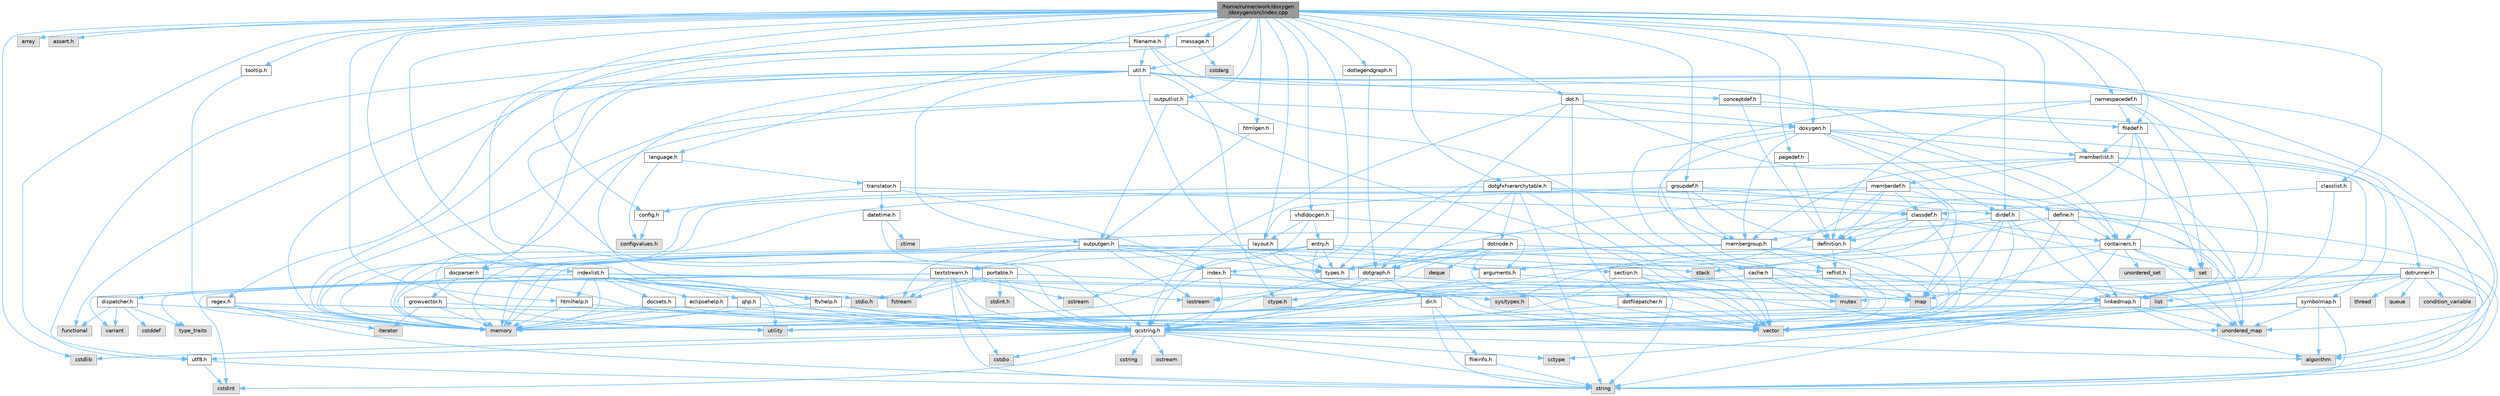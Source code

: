 digraph "/home/runner/work/doxygen/doxygen/src/index.cpp"
{
 // INTERACTIVE_SVG=YES
 // LATEX_PDF_SIZE
  bgcolor="transparent";
  edge [fontname=Helvetica,fontsize=10,labelfontname=Helvetica,labelfontsize=10];
  node [fontname=Helvetica,fontsize=10,shape=box,height=0.2,width=0.4];
  Node1 [label="/home/runner/work/doxygen\l/doxygen/src/index.cpp",height=0.2,width=0.4,color="gray40", fillcolor="grey60", style="filled", fontcolor="black",tooltip="This file contains functions for the various index pages."];
  Node1 -> Node2 [color="steelblue1",style="solid"];
  Node2 [label="cstdlib",height=0.2,width=0.4,color="grey60", fillcolor="#E0E0E0", style="filled",tooltip=" "];
  Node1 -> Node3 [color="steelblue1",style="solid"];
  Node3 [label="array",height=0.2,width=0.4,color="grey60", fillcolor="#E0E0E0", style="filled",tooltip=" "];
  Node1 -> Node4 [color="steelblue1",style="solid"];
  Node4 [label="assert.h",height=0.2,width=0.4,color="grey60", fillcolor="#E0E0E0", style="filled",tooltip=" "];
  Node1 -> Node5 [color="steelblue1",style="solid"];
  Node5 [label="message.h",height=0.2,width=0.4,color="grey40", fillcolor="white", style="filled",URL="$d2/d0d/message_8h.html",tooltip=" "];
  Node5 -> Node6 [color="steelblue1",style="solid"];
  Node6 [label="cstdarg",height=0.2,width=0.4,color="grey60", fillcolor="#E0E0E0", style="filled",tooltip=" "];
  Node5 -> Node7 [color="steelblue1",style="solid"];
  Node7 [label="qcstring.h",height=0.2,width=0.4,color="grey40", fillcolor="white", style="filled",URL="$d7/d5c/qcstring_8h.html",tooltip=" "];
  Node7 -> Node8 [color="steelblue1",style="solid"];
  Node8 [label="string",height=0.2,width=0.4,color="grey60", fillcolor="#E0E0E0", style="filled",tooltip=" "];
  Node7 -> Node9 [color="steelblue1",style="solid"];
  Node9 [label="algorithm",height=0.2,width=0.4,color="grey60", fillcolor="#E0E0E0", style="filled",tooltip=" "];
  Node7 -> Node10 [color="steelblue1",style="solid"];
  Node10 [label="cctype",height=0.2,width=0.4,color="grey60", fillcolor="#E0E0E0", style="filled",tooltip=" "];
  Node7 -> Node11 [color="steelblue1",style="solid"];
  Node11 [label="cstring",height=0.2,width=0.4,color="grey60", fillcolor="#E0E0E0", style="filled",tooltip=" "];
  Node7 -> Node12 [color="steelblue1",style="solid"];
  Node12 [label="cstdio",height=0.2,width=0.4,color="grey60", fillcolor="#E0E0E0", style="filled",tooltip=" "];
  Node7 -> Node2 [color="steelblue1",style="solid"];
  Node7 -> Node13 [color="steelblue1",style="solid"];
  Node13 [label="cstdint",height=0.2,width=0.4,color="grey60", fillcolor="#E0E0E0", style="filled",tooltip=" "];
  Node7 -> Node14 [color="steelblue1",style="solid"];
  Node14 [label="ostream",height=0.2,width=0.4,color="grey60", fillcolor="#E0E0E0", style="filled",tooltip=" "];
  Node7 -> Node15 [color="steelblue1",style="solid"];
  Node15 [label="utf8.h",height=0.2,width=0.4,color="grey40", fillcolor="white", style="filled",URL="$db/d7c/utf8_8h.html",tooltip="Various UTF8 related helper functions."];
  Node15 -> Node13 [color="steelblue1",style="solid"];
  Node15 -> Node8 [color="steelblue1",style="solid"];
  Node1 -> Node16 [color="steelblue1",style="solid"];
  Node16 [label="index.h",height=0.2,width=0.4,color="grey40", fillcolor="white", style="filled",URL="$d1/db5/index_8h.html",tooltip=" "];
  Node16 -> Node17 [color="steelblue1",style="solid"];
  Node17 [label="memory",height=0.2,width=0.4,color="grey60", fillcolor="#E0E0E0", style="filled",tooltip=" "];
  Node16 -> Node18 [color="steelblue1",style="solid"];
  Node18 [label="vector",height=0.2,width=0.4,color="grey60", fillcolor="#E0E0E0", style="filled",tooltip=" "];
  Node16 -> Node19 [color="steelblue1",style="solid"];
  Node19 [label="map",height=0.2,width=0.4,color="grey60", fillcolor="#E0E0E0", style="filled",tooltip=" "];
  Node16 -> Node7 [color="steelblue1",style="solid"];
  Node1 -> Node20 [color="steelblue1",style="solid"];
  Node20 [label="indexlist.h",height=0.2,width=0.4,color="grey40", fillcolor="white", style="filled",URL="$d5/d61/indexlist_8h.html",tooltip=" "];
  Node20 -> Node21 [color="steelblue1",style="solid"];
  Node21 [label="utility",height=0.2,width=0.4,color="grey60", fillcolor="#E0E0E0", style="filled",tooltip=" "];
  Node20 -> Node18 [color="steelblue1",style="solid"];
  Node20 -> Node17 [color="steelblue1",style="solid"];
  Node20 -> Node22 [color="steelblue1",style="solid"];
  Node22 [label="mutex",height=0.2,width=0.4,color="grey60", fillcolor="#E0E0E0", style="filled",tooltip=" "];
  Node20 -> Node23 [color="steelblue1",style="solid"];
  Node23 [label="variant",height=0.2,width=0.4,color="grey60", fillcolor="#E0E0E0", style="filled",tooltip=" "];
  Node20 -> Node7 [color="steelblue1",style="solid"];
  Node20 -> Node24 [color="steelblue1",style="solid"];
  Node24 [label="dispatcher.h",height=0.2,width=0.4,color="grey40", fillcolor="white", style="filled",URL="$da/d73/dispatcher_8h.html",tooltip=" "];
  Node24 -> Node25 [color="steelblue1",style="solid"];
  Node25 [label="cstddef",height=0.2,width=0.4,color="grey60", fillcolor="#E0E0E0", style="filled",tooltip=" "];
  Node24 -> Node21 [color="steelblue1",style="solid"];
  Node24 -> Node26 [color="steelblue1",style="solid"];
  Node26 [label="functional",height=0.2,width=0.4,color="grey60", fillcolor="#E0E0E0", style="filled",tooltip=" "];
  Node24 -> Node23 [color="steelblue1",style="solid"];
  Node24 -> Node27 [color="steelblue1",style="solid"];
  Node27 [label="type_traits",height=0.2,width=0.4,color="grey60", fillcolor="#E0E0E0", style="filled",tooltip=" "];
  Node20 -> Node28 [color="steelblue1",style="solid"];
  Node28 [label="docsets.h",height=0.2,width=0.4,color="grey40", fillcolor="white", style="filled",URL="$d1/db2/docsets_8h.html",tooltip=" "];
  Node28 -> Node17 [color="steelblue1",style="solid"];
  Node28 -> Node7 [color="steelblue1",style="solid"];
  Node20 -> Node29 [color="steelblue1",style="solid"];
  Node29 [label="eclipsehelp.h",height=0.2,width=0.4,color="grey40", fillcolor="white", style="filled",URL="$db/d9e/eclipsehelp_8h.html",tooltip=" "];
  Node29 -> Node17 [color="steelblue1",style="solid"];
  Node29 -> Node7 [color="steelblue1",style="solid"];
  Node20 -> Node30 [color="steelblue1",style="solid"];
  Node30 [label="ftvhelp.h",height=0.2,width=0.4,color="grey40", fillcolor="white", style="filled",URL="$d2/d4a/ftvhelp_8h.html",tooltip=" "];
  Node30 -> Node17 [color="steelblue1",style="solid"];
  Node30 -> Node18 [color="steelblue1",style="solid"];
  Node30 -> Node7 [color="steelblue1",style="solid"];
  Node20 -> Node31 [color="steelblue1",style="solid"];
  Node31 [label="htmlhelp.h",height=0.2,width=0.4,color="grey40", fillcolor="white", style="filled",URL="$d8/dc3/htmlhelp_8h.html",tooltip=" "];
  Node31 -> Node17 [color="steelblue1",style="solid"];
  Node31 -> Node7 [color="steelblue1",style="solid"];
  Node20 -> Node32 [color="steelblue1",style="solid"];
  Node32 [label="qhp.h",height=0.2,width=0.4,color="grey40", fillcolor="white", style="filled",URL="$dc/d20/qhp_8h.html",tooltip=" "];
  Node32 -> Node17 [color="steelblue1",style="solid"];
  Node32 -> Node7 [color="steelblue1",style="solid"];
  Node1 -> Node33 [color="steelblue1",style="solid"];
  Node33 [label="doxygen.h",height=0.2,width=0.4,color="grey40", fillcolor="white", style="filled",URL="$d1/da1/doxygen_8h.html",tooltip=" "];
  Node33 -> Node22 [color="steelblue1",style="solid"];
  Node33 -> Node34 [color="steelblue1",style="solid"];
  Node34 [label="containers.h",height=0.2,width=0.4,color="grey40", fillcolor="white", style="filled",URL="$d5/d75/containers_8h.html",tooltip=" "];
  Node34 -> Node18 [color="steelblue1",style="solid"];
  Node34 -> Node8 [color="steelblue1",style="solid"];
  Node34 -> Node35 [color="steelblue1",style="solid"];
  Node35 [label="set",height=0.2,width=0.4,color="grey60", fillcolor="#E0E0E0", style="filled",tooltip=" "];
  Node34 -> Node19 [color="steelblue1",style="solid"];
  Node34 -> Node36 [color="steelblue1",style="solid"];
  Node36 [label="unordered_set",height=0.2,width=0.4,color="grey60", fillcolor="#E0E0E0", style="filled",tooltip=" "];
  Node34 -> Node37 [color="steelblue1",style="solid"];
  Node37 [label="unordered_map",height=0.2,width=0.4,color="grey60", fillcolor="#E0E0E0", style="filled",tooltip=" "];
  Node34 -> Node38 [color="steelblue1",style="solid"];
  Node38 [label="stack",height=0.2,width=0.4,color="grey60", fillcolor="#E0E0E0", style="filled",tooltip=" "];
  Node33 -> Node39 [color="steelblue1",style="solid"];
  Node39 [label="membergroup.h",height=0.2,width=0.4,color="grey40", fillcolor="white", style="filled",URL="$d9/d11/membergroup_8h.html",tooltip=" "];
  Node39 -> Node18 [color="steelblue1",style="solid"];
  Node39 -> Node19 [color="steelblue1",style="solid"];
  Node39 -> Node17 [color="steelblue1",style="solid"];
  Node39 -> Node40 [color="steelblue1",style="solid"];
  Node40 [label="types.h",height=0.2,width=0.4,color="grey40", fillcolor="white", style="filled",URL="$d9/d49/types_8h.html",tooltip="This file contains a number of basic enums and types."];
  Node40 -> Node7 [color="steelblue1",style="solid"];
  Node39 -> Node41 [color="steelblue1",style="solid"];
  Node41 [label="reflist.h",height=0.2,width=0.4,color="grey40", fillcolor="white", style="filled",URL="$d1/d02/reflist_8h.html",tooltip=" "];
  Node41 -> Node18 [color="steelblue1",style="solid"];
  Node41 -> Node37 [color="steelblue1",style="solid"];
  Node41 -> Node17 [color="steelblue1",style="solid"];
  Node41 -> Node7 [color="steelblue1",style="solid"];
  Node41 -> Node42 [color="steelblue1",style="solid"];
  Node42 [label="linkedmap.h",height=0.2,width=0.4,color="grey40", fillcolor="white", style="filled",URL="$da/de1/linkedmap_8h.html",tooltip=" "];
  Node42 -> Node37 [color="steelblue1",style="solid"];
  Node42 -> Node18 [color="steelblue1",style="solid"];
  Node42 -> Node17 [color="steelblue1",style="solid"];
  Node42 -> Node8 [color="steelblue1",style="solid"];
  Node42 -> Node9 [color="steelblue1",style="solid"];
  Node42 -> Node10 [color="steelblue1",style="solid"];
  Node42 -> Node7 [color="steelblue1",style="solid"];
  Node33 -> Node43 [color="steelblue1",style="solid"];
  Node43 [label="dirdef.h",height=0.2,width=0.4,color="grey40", fillcolor="white", style="filled",URL="$d6/d15/dirdef_8h.html",tooltip=" "];
  Node43 -> Node18 [color="steelblue1",style="solid"];
  Node43 -> Node19 [color="steelblue1",style="solid"];
  Node43 -> Node7 [color="steelblue1",style="solid"];
  Node43 -> Node42 [color="steelblue1",style="solid"];
  Node43 -> Node44 [color="steelblue1",style="solid"];
  Node44 [label="definition.h",height=0.2,width=0.4,color="grey40", fillcolor="white", style="filled",URL="$df/da1/definition_8h.html",tooltip=" "];
  Node44 -> Node18 [color="steelblue1",style="solid"];
  Node44 -> Node40 [color="steelblue1",style="solid"];
  Node44 -> Node41 [color="steelblue1",style="solid"];
  Node33 -> Node45 [color="steelblue1",style="solid"];
  Node45 [label="memberlist.h",height=0.2,width=0.4,color="grey40", fillcolor="white", style="filled",URL="$dd/d78/memberlist_8h.html",tooltip=" "];
  Node45 -> Node18 [color="steelblue1",style="solid"];
  Node45 -> Node9 [color="steelblue1",style="solid"];
  Node45 -> Node46 [color="steelblue1",style="solid"];
  Node46 [label="memberdef.h",height=0.2,width=0.4,color="grey40", fillcolor="white", style="filled",URL="$d4/d46/memberdef_8h.html",tooltip=" "];
  Node46 -> Node18 [color="steelblue1",style="solid"];
  Node46 -> Node17 [color="steelblue1",style="solid"];
  Node46 -> Node47 [color="steelblue1",style="solid"];
  Node47 [label="sys/types.h",height=0.2,width=0.4,color="grey60", fillcolor="#E0E0E0", style="filled",tooltip=" "];
  Node46 -> Node40 [color="steelblue1",style="solid"];
  Node46 -> Node44 [color="steelblue1",style="solid"];
  Node46 -> Node48 [color="steelblue1",style="solid"];
  Node48 [label="arguments.h",height=0.2,width=0.4,color="grey40", fillcolor="white", style="filled",URL="$df/d9b/arguments_8h.html",tooltip=" "];
  Node48 -> Node18 [color="steelblue1",style="solid"];
  Node48 -> Node7 [color="steelblue1",style="solid"];
  Node46 -> Node49 [color="steelblue1",style="solid"];
  Node49 [label="classdef.h",height=0.2,width=0.4,color="grey40", fillcolor="white", style="filled",URL="$d1/da6/classdef_8h.html",tooltip=" "];
  Node49 -> Node18 [color="steelblue1",style="solid"];
  Node49 -> Node35 [color="steelblue1",style="solid"];
  Node49 -> Node34 [color="steelblue1",style="solid"];
  Node49 -> Node44 [color="steelblue1",style="solid"];
  Node49 -> Node48 [color="steelblue1",style="solid"];
  Node49 -> Node39 [color="steelblue1",style="solid"];
  Node45 -> Node42 [color="steelblue1",style="solid"];
  Node45 -> Node40 [color="steelblue1",style="solid"];
  Node45 -> Node39 [color="steelblue1",style="solid"];
  Node33 -> Node50 [color="steelblue1",style="solid"];
  Node50 [label="define.h",height=0.2,width=0.4,color="grey40", fillcolor="white", style="filled",URL="$df/d67/define_8h.html",tooltip=" "];
  Node50 -> Node18 [color="steelblue1",style="solid"];
  Node50 -> Node17 [color="steelblue1",style="solid"];
  Node50 -> Node8 [color="steelblue1",style="solid"];
  Node50 -> Node37 [color="steelblue1",style="solid"];
  Node50 -> Node7 [color="steelblue1",style="solid"];
  Node50 -> Node34 [color="steelblue1",style="solid"];
  Node33 -> Node51 [color="steelblue1",style="solid"];
  Node51 [label="cache.h",height=0.2,width=0.4,color="grey40", fillcolor="white", style="filled",URL="$d3/d26/cache_8h.html",tooltip=" "];
  Node51 -> Node52 [color="steelblue1",style="solid"];
  Node52 [label="list",height=0.2,width=0.4,color="grey60", fillcolor="#E0E0E0", style="filled",tooltip=" "];
  Node51 -> Node37 [color="steelblue1",style="solid"];
  Node51 -> Node22 [color="steelblue1",style="solid"];
  Node51 -> Node21 [color="steelblue1",style="solid"];
  Node51 -> Node53 [color="steelblue1",style="solid"];
  Node53 [label="ctype.h",height=0.2,width=0.4,color="grey60", fillcolor="#E0E0E0", style="filled",tooltip=" "];
  Node33 -> Node54 [color="steelblue1",style="solid"];
  Node54 [label="symbolmap.h",height=0.2,width=0.4,color="grey40", fillcolor="white", style="filled",URL="$d7/ddd/symbolmap_8h.html",tooltip=" "];
  Node54 -> Node9 [color="steelblue1",style="solid"];
  Node54 -> Node37 [color="steelblue1",style="solid"];
  Node54 -> Node18 [color="steelblue1",style="solid"];
  Node54 -> Node8 [color="steelblue1",style="solid"];
  Node54 -> Node21 [color="steelblue1",style="solid"];
  Node1 -> Node55 [color="steelblue1",style="solid"];
  Node55 [label="config.h",height=0.2,width=0.4,color="grey40", fillcolor="white", style="filled",URL="$db/d16/config_8h.html",tooltip=" "];
  Node55 -> Node56 [color="steelblue1",style="solid"];
  Node56 [label="configvalues.h",height=0.2,width=0.4,color="grey60", fillcolor="#E0E0E0", style="filled",tooltip=" "];
  Node1 -> Node57 [color="steelblue1",style="solid"];
  Node57 [label="filedef.h",height=0.2,width=0.4,color="grey40", fillcolor="white", style="filled",URL="$d4/d3a/filedef_8h.html",tooltip=" "];
  Node57 -> Node35 [color="steelblue1",style="solid"];
  Node57 -> Node44 [color="steelblue1",style="solid"];
  Node57 -> Node45 [color="steelblue1",style="solid"];
  Node57 -> Node34 [color="steelblue1",style="solid"];
  Node1 -> Node58 [color="steelblue1",style="solid"];
  Node58 [label="outputlist.h",height=0.2,width=0.4,color="grey40", fillcolor="white", style="filled",URL="$d2/db9/outputlist_8h.html",tooltip=" "];
  Node58 -> Node21 [color="steelblue1",style="solid"];
  Node58 -> Node18 [color="steelblue1",style="solid"];
  Node58 -> Node17 [color="steelblue1",style="solid"];
  Node58 -> Node59 [color="steelblue1",style="solid"];
  Node59 [label="outputgen.h",height=0.2,width=0.4,color="grey40", fillcolor="white", style="filled",URL="$df/d06/outputgen_8h.html",tooltip=" "];
  Node59 -> Node17 [color="steelblue1",style="solid"];
  Node59 -> Node38 [color="steelblue1",style="solid"];
  Node59 -> Node60 [color="steelblue1",style="solid"];
  Node60 [label="iostream",height=0.2,width=0.4,color="grey60", fillcolor="#E0E0E0", style="filled",tooltip=" "];
  Node59 -> Node61 [color="steelblue1",style="solid"];
  Node61 [label="fstream",height=0.2,width=0.4,color="grey60", fillcolor="#E0E0E0", style="filled",tooltip=" "];
  Node59 -> Node40 [color="steelblue1",style="solid"];
  Node59 -> Node16 [color="steelblue1",style="solid"];
  Node59 -> Node62 [color="steelblue1",style="solid"];
  Node62 [label="section.h",height=0.2,width=0.4,color="grey40", fillcolor="white", style="filled",URL="$d1/d2a/section_8h.html",tooltip=" "];
  Node62 -> Node8 [color="steelblue1",style="solid"];
  Node62 -> Node37 [color="steelblue1",style="solid"];
  Node62 -> Node7 [color="steelblue1",style="solid"];
  Node62 -> Node42 [color="steelblue1",style="solid"];
  Node59 -> Node63 [color="steelblue1",style="solid"];
  Node63 [label="textstream.h",height=0.2,width=0.4,color="grey40", fillcolor="white", style="filled",URL="$d4/d7d/textstream_8h.html",tooltip=" "];
  Node63 -> Node8 [color="steelblue1",style="solid"];
  Node63 -> Node60 [color="steelblue1",style="solid"];
  Node63 -> Node64 [color="steelblue1",style="solid"];
  Node64 [label="sstream",height=0.2,width=0.4,color="grey60", fillcolor="#E0E0E0", style="filled",tooltip=" "];
  Node63 -> Node13 [color="steelblue1",style="solid"];
  Node63 -> Node12 [color="steelblue1",style="solid"];
  Node63 -> Node61 [color="steelblue1",style="solid"];
  Node63 -> Node27 [color="steelblue1",style="solid"];
  Node63 -> Node7 [color="steelblue1",style="solid"];
  Node59 -> Node65 [color="steelblue1",style="solid"];
  Node65 [label="docparser.h",height=0.2,width=0.4,color="grey40", fillcolor="white", style="filled",URL="$de/d9c/docparser_8h.html",tooltip=" "];
  Node65 -> Node66 [color="steelblue1",style="solid"];
  Node66 [label="stdio.h",height=0.2,width=0.4,color="grey60", fillcolor="#E0E0E0", style="filled",tooltip=" "];
  Node65 -> Node17 [color="steelblue1",style="solid"];
  Node65 -> Node7 [color="steelblue1",style="solid"];
  Node65 -> Node67 [color="steelblue1",style="solid"];
  Node67 [label="growvector.h",height=0.2,width=0.4,color="grey40", fillcolor="white", style="filled",URL="$d7/d50/growvector_8h.html",tooltip=" "];
  Node67 -> Node18 [color="steelblue1",style="solid"];
  Node67 -> Node17 [color="steelblue1",style="solid"];
  Node67 -> Node68 [color="steelblue1",style="solid"];
  Node68 [label="iterator",height=0.2,width=0.4,color="grey60", fillcolor="#E0E0E0", style="filled",tooltip=" "];
  Node58 -> Node33 [color="steelblue1",style="solid"];
  Node1 -> Node69 [color="steelblue1",style="solid"];
  Node69 [label="util.h",height=0.2,width=0.4,color="grey40", fillcolor="white", style="filled",URL="$d8/d3c/util_8h.html",tooltip="A bunch of utility functions."];
  Node69 -> Node17 [color="steelblue1",style="solid"];
  Node69 -> Node37 [color="steelblue1",style="solid"];
  Node69 -> Node9 [color="steelblue1",style="solid"];
  Node69 -> Node26 [color="steelblue1",style="solid"];
  Node69 -> Node61 [color="steelblue1",style="solid"];
  Node69 -> Node53 [color="steelblue1",style="solid"];
  Node69 -> Node40 [color="steelblue1",style="solid"];
  Node69 -> Node65 [color="steelblue1",style="solid"];
  Node69 -> Node34 [color="steelblue1",style="solid"];
  Node69 -> Node59 [color="steelblue1",style="solid"];
  Node69 -> Node70 [color="steelblue1",style="solid"];
  Node70 [label="regex.h",height=0.2,width=0.4,color="grey40", fillcolor="white", style="filled",URL="$d1/d21/regex_8h.html",tooltip=" "];
  Node70 -> Node17 [color="steelblue1",style="solid"];
  Node70 -> Node8 [color="steelblue1",style="solid"];
  Node70 -> Node18 [color="steelblue1",style="solid"];
  Node70 -> Node68 [color="steelblue1",style="solid"];
  Node69 -> Node71 [color="steelblue1",style="solid"];
  Node71 [label="conceptdef.h",height=0.2,width=0.4,color="grey40", fillcolor="white", style="filled",URL="$da/df1/conceptdef_8h.html",tooltip=" "];
  Node71 -> Node44 [color="steelblue1",style="solid"];
  Node71 -> Node57 [color="steelblue1",style="solid"];
  Node1 -> Node72 [color="steelblue1",style="solid"];
  Node72 [label="groupdef.h",height=0.2,width=0.4,color="grey40", fillcolor="white", style="filled",URL="$d1/de6/groupdef_8h.html",tooltip=" "];
  Node72 -> Node17 [color="steelblue1",style="solid"];
  Node72 -> Node44 [color="steelblue1",style="solid"];
  Node72 -> Node43 [color="steelblue1",style="solid"];
  Node72 -> Node73 [color="steelblue1",style="solid"];
  Node73 [label="layout.h",height=0.2,width=0.4,color="grey40", fillcolor="white", style="filled",URL="$db/d51/layout_8h.html",tooltip=" "];
  Node73 -> Node17 [color="steelblue1",style="solid"];
  Node73 -> Node18 [color="steelblue1",style="solid"];
  Node73 -> Node40 [color="steelblue1",style="solid"];
  Node72 -> Node39 [color="steelblue1",style="solid"];
  Node72 -> Node42 [color="steelblue1",style="solid"];
  Node1 -> Node74 [color="steelblue1",style="solid"];
  Node74 [label="language.h",height=0.2,width=0.4,color="grey40", fillcolor="white", style="filled",URL="$d8/dce/language_8h.html",tooltip=" "];
  Node74 -> Node75 [color="steelblue1",style="solid"];
  Node75 [label="translator.h",height=0.2,width=0.4,color="grey40", fillcolor="white", style="filled",URL="$d9/df1/translator_8h.html",tooltip=" "];
  Node75 -> Node49 [color="steelblue1",style="solid"];
  Node75 -> Node55 [color="steelblue1",style="solid"];
  Node75 -> Node76 [color="steelblue1",style="solid"];
  Node76 [label="datetime.h",height=0.2,width=0.4,color="grey40", fillcolor="white", style="filled",URL="$de/d1b/datetime_8h.html",tooltip=" "];
  Node76 -> Node77 [color="steelblue1",style="solid"];
  Node77 [label="ctime",height=0.2,width=0.4,color="grey60", fillcolor="#E0E0E0", style="filled",tooltip=" "];
  Node76 -> Node7 [color="steelblue1",style="solid"];
  Node75 -> Node16 [color="steelblue1",style="solid"];
  Node74 -> Node56 [color="steelblue1",style="solid"];
  Node1 -> Node78 [color="steelblue1",style="solid"];
  Node78 [label="htmlgen.h",height=0.2,width=0.4,color="grey40", fillcolor="white", style="filled",URL="$d8/d56/htmlgen_8h.html",tooltip=" "];
  Node78 -> Node59 [color="steelblue1",style="solid"];
  Node1 -> Node31 [color="steelblue1",style="solid"];
  Node1 -> Node30 [color="steelblue1",style="solid"];
  Node1 -> Node79 [color="steelblue1",style="solid"];
  Node79 [label="dot.h",height=0.2,width=0.4,color="grey40", fillcolor="white", style="filled",URL="$d6/d4a/dot_8h.html",tooltip=" "];
  Node79 -> Node19 [color="steelblue1",style="solid"];
  Node79 -> Node7 [color="steelblue1",style="solid"];
  Node79 -> Node80 [color="steelblue1",style="solid"];
  Node80 [label="dotgraph.h",height=0.2,width=0.4,color="grey40", fillcolor="white", style="filled",URL="$d0/daa/dotgraph_8h.html",tooltip=" "];
  Node80 -> Node60 [color="steelblue1",style="solid"];
  Node80 -> Node19 [color="steelblue1",style="solid"];
  Node80 -> Node7 [color="steelblue1",style="solid"];
  Node80 -> Node81 [color="steelblue1",style="solid"];
  Node81 [label="dir.h",height=0.2,width=0.4,color="grey40", fillcolor="white", style="filled",URL="$df/d9c/dir_8h.html",tooltip=" "];
  Node81 -> Node8 [color="steelblue1",style="solid"];
  Node81 -> Node17 [color="steelblue1",style="solid"];
  Node81 -> Node82 [color="steelblue1",style="solid"];
  Node82 [label="fileinfo.h",height=0.2,width=0.4,color="grey40", fillcolor="white", style="filled",URL="$df/d45/fileinfo_8h.html",tooltip=" "];
  Node82 -> Node8 [color="steelblue1",style="solid"];
  Node79 -> Node83 [color="steelblue1",style="solid"];
  Node83 [label="dotfilepatcher.h",height=0.2,width=0.4,color="grey40", fillcolor="white", style="filled",URL="$d3/d38/dotfilepatcher_8h.html",tooltip=" "];
  Node83 -> Node18 [color="steelblue1",style="solid"];
  Node83 -> Node7 [color="steelblue1",style="solid"];
  Node79 -> Node84 [color="steelblue1",style="solid"];
  Node84 [label="dotrunner.h",height=0.2,width=0.4,color="grey40", fillcolor="white", style="filled",URL="$d2/dd1/dotrunner_8h.html",tooltip=" "];
  Node84 -> Node8 [color="steelblue1",style="solid"];
  Node84 -> Node85 [color="steelblue1",style="solid"];
  Node85 [label="thread",height=0.2,width=0.4,color="grey60", fillcolor="#E0E0E0", style="filled",tooltip=" "];
  Node84 -> Node52 [color="steelblue1",style="solid"];
  Node84 -> Node86 [color="steelblue1",style="solid"];
  Node86 [label="queue",height=0.2,width=0.4,color="grey60", fillcolor="#E0E0E0", style="filled",tooltip=" "];
  Node84 -> Node22 [color="steelblue1",style="solid"];
  Node84 -> Node87 [color="steelblue1",style="solid"];
  Node87 [label="condition_variable",height=0.2,width=0.4,color="grey60", fillcolor="#E0E0E0", style="filled",tooltip=" "];
  Node84 -> Node17 [color="steelblue1",style="solid"];
  Node84 -> Node7 [color="steelblue1",style="solid"];
  Node79 -> Node33 [color="steelblue1",style="solid"];
  Node1 -> Node88 [color="steelblue1",style="solid"];
  Node88 [label="dotgfxhierarchytable.h",height=0.2,width=0.4,color="grey40", fillcolor="white", style="filled",URL="$d2/de7/dotgfxhierarchytable_8h.html",tooltip=" "];
  Node88 -> Node17 [color="steelblue1",style="solid"];
  Node88 -> Node8 [color="steelblue1",style="solid"];
  Node88 -> Node37 [color="steelblue1",style="solid"];
  Node88 -> Node18 [color="steelblue1",style="solid"];
  Node88 -> Node49 [color="steelblue1",style="solid"];
  Node88 -> Node80 [color="steelblue1",style="solid"];
  Node88 -> Node89 [color="steelblue1",style="solid"];
  Node89 [label="dotnode.h",height=0.2,width=0.4,color="grey40", fillcolor="white", style="filled",URL="$d8/d3b/dotnode_8h.html",tooltip=" "];
  Node89 -> Node18 [color="steelblue1",style="solid"];
  Node89 -> Node19 [color="steelblue1",style="solid"];
  Node89 -> Node90 [color="steelblue1",style="solid"];
  Node90 [label="deque",height=0.2,width=0.4,color="grey60", fillcolor="#E0E0E0", style="filled",tooltip=" "];
  Node89 -> Node60 [color="steelblue1",style="solid"];
  Node89 -> Node40 [color="steelblue1",style="solid"];
  Node89 -> Node80 [color="steelblue1",style="solid"];
  Node1 -> Node91 [color="steelblue1",style="solid"];
  Node91 [label="dotlegendgraph.h",height=0.2,width=0.4,color="grey40", fillcolor="white", style="filled",URL="$d5/d76/dotlegendgraph_8h.html",tooltip=" "];
  Node91 -> Node80 [color="steelblue1",style="solid"];
  Node1 -> Node92 [color="steelblue1",style="solid"];
  Node92 [label="pagedef.h",height=0.2,width=0.4,color="grey40", fillcolor="white", style="filled",URL="$dd/d66/pagedef_8h.html",tooltip=" "];
  Node92 -> Node44 [color="steelblue1",style="solid"];
  Node1 -> Node43 [color="steelblue1",style="solid"];
  Node1 -> Node93 [color="steelblue1",style="solid"];
  Node93 [label="vhdldocgen.h",height=0.2,width=0.4,color="grey40", fillcolor="white", style="filled",URL="$dd/dec/vhdldocgen_8h.html",tooltip=" "];
  Node93 -> Node7 [color="steelblue1",style="solid"];
  Node93 -> Node73 [color="steelblue1",style="solid"];
  Node93 -> Node48 [color="steelblue1",style="solid"];
  Node93 -> Node94 [color="steelblue1",style="solid"];
  Node94 [label="entry.h",height=0.2,width=0.4,color="grey40", fillcolor="white", style="filled",URL="$d1/dc6/entry_8h.html",tooltip=" "];
  Node94 -> Node18 [color="steelblue1",style="solid"];
  Node94 -> Node17 [color="steelblue1",style="solid"];
  Node94 -> Node64 [color="steelblue1",style="solid"];
  Node94 -> Node40 [color="steelblue1",style="solid"];
  Node94 -> Node48 [color="steelblue1",style="solid"];
  Node94 -> Node41 [color="steelblue1",style="solid"];
  Node94 -> Node63 [color="steelblue1",style="solid"];
  Node1 -> Node73 [color="steelblue1",style="solid"];
  Node1 -> Node45 [color="steelblue1",style="solid"];
  Node1 -> Node95 [color="steelblue1",style="solid"];
  Node95 [label="classlist.h",height=0.2,width=0.4,color="grey40", fillcolor="white", style="filled",URL="$d2/df8/classlist_8h.html",tooltip=" "];
  Node95 -> Node42 [color="steelblue1",style="solid"];
  Node95 -> Node49 [color="steelblue1",style="solid"];
  Node1 -> Node96 [color="steelblue1",style="solid"];
  Node96 [label="namespacedef.h",height=0.2,width=0.4,color="grey40", fillcolor="white", style="filled",URL="$d7/d97/namespacedef_8h.html",tooltip=" "];
  Node96 -> Node35 [color="steelblue1",style="solid"];
  Node96 -> Node44 [color="steelblue1",style="solid"];
  Node96 -> Node57 [color="steelblue1",style="solid"];
  Node96 -> Node42 [color="steelblue1",style="solid"];
  Node96 -> Node39 [color="steelblue1",style="solid"];
  Node1 -> Node97 [color="steelblue1",style="solid"];
  Node97 [label="filename.h",height=0.2,width=0.4,color="grey40", fillcolor="white", style="filled",URL="$dc/dd6/filename_8h.html",tooltip=" "];
  Node97 -> Node17 [color="steelblue1",style="solid"];
  Node97 -> Node18 [color="steelblue1",style="solid"];
  Node97 -> Node42 [color="steelblue1",style="solid"];
  Node97 -> Node15 [color="steelblue1",style="solid"];
  Node97 -> Node69 [color="steelblue1",style="solid"];
  Node1 -> Node98 [color="steelblue1",style="solid"];
  Node98 [label="tooltip.h",height=0.2,width=0.4,color="grey40", fillcolor="white", style="filled",URL="$db/d83/tooltip_8h.html",tooltip=" "];
  Node98 -> Node17 [color="steelblue1",style="solid"];
  Node1 -> Node15 [color="steelblue1",style="solid"];
  Node1 -> Node99 [color="steelblue1",style="solid"];
  Node99 [label="portable.h",height=0.2,width=0.4,color="grey40", fillcolor="white", style="filled",URL="$d2/de2/portable_8h.html",tooltip="Portable versions of functions that are platform dependent."];
  Node99 -> Node66 [color="steelblue1",style="solid"];
  Node99 -> Node47 [color="steelblue1",style="solid"];
  Node99 -> Node100 [color="steelblue1",style="solid"];
  Node100 [label="stdint.h",height=0.2,width=0.4,color="grey60", fillcolor="#E0E0E0", style="filled",tooltip=" "];
  Node99 -> Node61 [color="steelblue1",style="solid"];
  Node99 -> Node7 [color="steelblue1",style="solid"];
}
